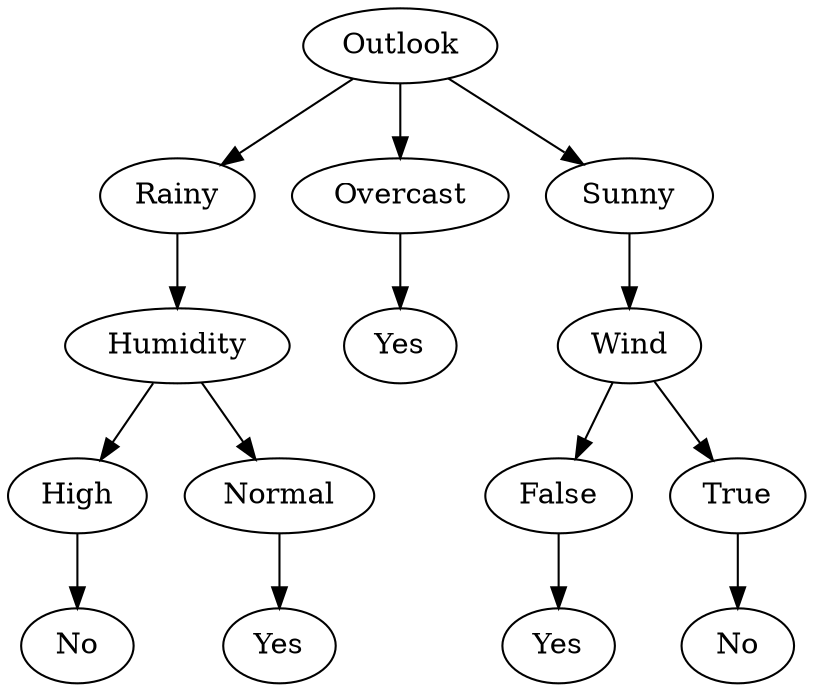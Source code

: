 // Decision Tree
digraph {
	Outlook [label=Outlook]
	Rainy [label=Rainy]
	Outlook -> Rainy
	Humidity [label=Humidity]
	Rainy -> Humidity
	Overcast [label=Overcast]
	Outlook -> Overcast
	Yes2 [label=Yes]
	Overcast -> Yes2
	Sunny [label=Sunny]
	Outlook -> Sunny
	Wind [label=Wind]
	Sunny -> Wind
	Humidity [label=Humidity]
	High [label=High]
	Humidity -> High
	No4 [label=No]
	High -> No4
	Normal [label=Normal]
	Humidity -> Normal
	Yes5 [label=Yes]
	Normal -> Yes5
	Wind [label=Wind]
	False [label=False]
	Wind -> False
	Yes6 [label=Yes]
	False -> Yes6
	True [label=True]
	Wind -> True
	No7 [label=No]
	True -> No7
}
